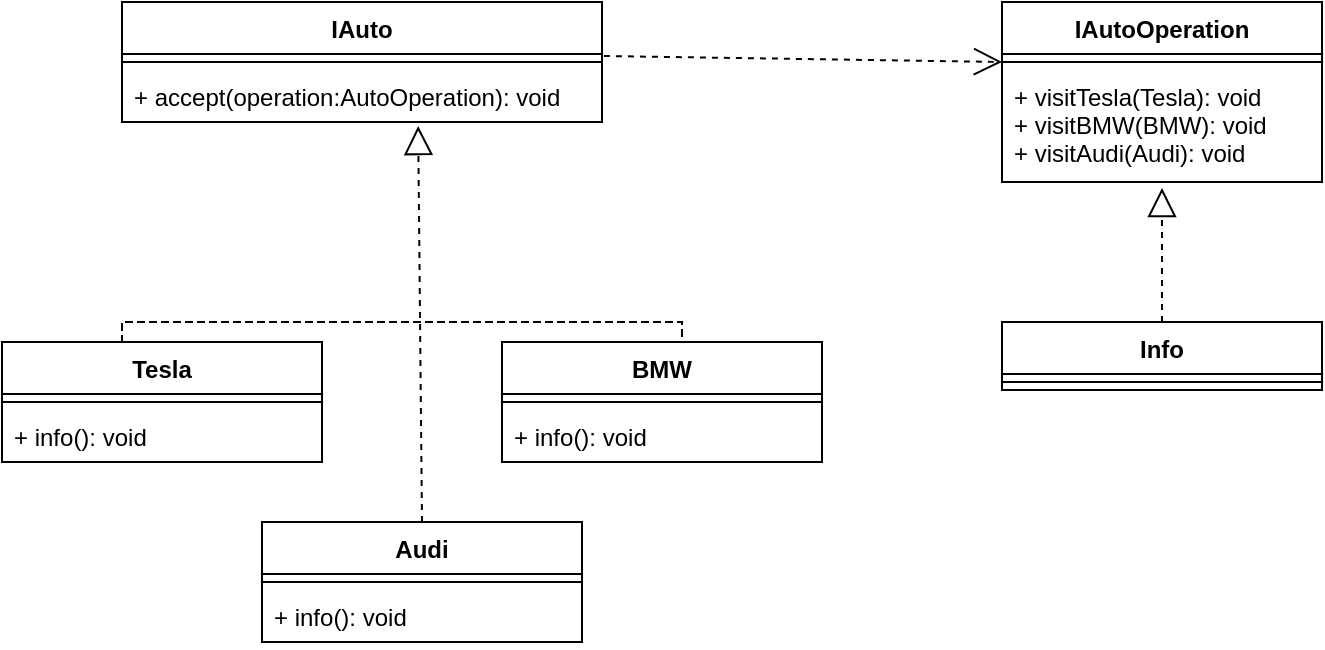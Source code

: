 <mxfile version="14.9.1" type="device"><diagram id="XEX8GdqOAOKDl8bTp3bf" name="Page-1"><mxGraphModel dx="782" dy="706" grid="1" gridSize="10" guides="1" tooltips="1" connect="1" arrows="1" fold="1" page="1" pageScale="1" pageWidth="827" pageHeight="1169" math="0" shadow="0"><root><mxCell id="0"/><mxCell id="1" parent="0"/><mxCell id="YWwydNuyM1WKt9wAnxeO-1" value="IAuto" style="swimlane;fontStyle=1;align=center;verticalAlign=top;childLayout=stackLayout;horizontal=1;startSize=26;horizontalStack=0;resizeParent=1;resizeParentMax=0;resizeLast=0;collapsible=1;marginBottom=0;" vertex="1" parent="1"><mxGeometry x="80" y="70" width="240" height="60" as="geometry"/></mxCell><mxCell id="YWwydNuyM1WKt9wAnxeO-3" value="" style="line;strokeWidth=1;fillColor=none;align=left;verticalAlign=middle;spacingTop=-1;spacingLeft=3;spacingRight=3;rotatable=0;labelPosition=right;points=[];portConstraint=eastwest;" vertex="1" parent="YWwydNuyM1WKt9wAnxeO-1"><mxGeometry y="26" width="240" height="8" as="geometry"/></mxCell><mxCell id="YWwydNuyM1WKt9wAnxeO-4" value="+ accept(operation:AutoOperation): void" style="text;strokeColor=none;fillColor=none;align=left;verticalAlign=top;spacingLeft=4;spacingRight=4;overflow=hidden;rotatable=0;points=[[0,0.5],[1,0.5]];portConstraint=eastwest;" vertex="1" parent="YWwydNuyM1WKt9wAnxeO-1"><mxGeometry y="34" width="240" height="26" as="geometry"/></mxCell><mxCell id="YWwydNuyM1WKt9wAnxeO-5" value="IAutoOperation" style="swimlane;fontStyle=1;align=center;verticalAlign=top;childLayout=stackLayout;horizontal=1;startSize=26;horizontalStack=0;resizeParent=1;resizeParentMax=0;resizeLast=0;collapsible=1;marginBottom=0;" vertex="1" parent="1"><mxGeometry x="520" y="70" width="160" height="90" as="geometry"/></mxCell><mxCell id="YWwydNuyM1WKt9wAnxeO-7" value="" style="line;strokeWidth=1;fillColor=none;align=left;verticalAlign=middle;spacingTop=-1;spacingLeft=3;spacingRight=3;rotatable=0;labelPosition=right;points=[];portConstraint=eastwest;" vertex="1" parent="YWwydNuyM1WKt9wAnxeO-5"><mxGeometry y="26" width="160" height="8" as="geometry"/></mxCell><mxCell id="YWwydNuyM1WKt9wAnxeO-8" value="+ visitTesla(Tesla): void&#10;+ visitBMW(BMW): void&#10;+ visitAudi(Audi): void" style="text;strokeColor=none;fillColor=none;align=left;verticalAlign=top;spacingLeft=4;spacingRight=4;overflow=hidden;rotatable=0;points=[[0,0.5],[1,0.5]];portConstraint=eastwest;" vertex="1" parent="YWwydNuyM1WKt9wAnxeO-5"><mxGeometry y="34" width="160" height="56" as="geometry"/></mxCell><mxCell id="YWwydNuyM1WKt9wAnxeO-9" value="Tesla" style="swimlane;fontStyle=1;align=center;verticalAlign=top;childLayout=stackLayout;horizontal=1;startSize=26;horizontalStack=0;resizeParent=1;resizeParentMax=0;resizeLast=0;collapsible=1;marginBottom=0;" vertex="1" parent="1"><mxGeometry x="20" y="240" width="160" height="60" as="geometry"/></mxCell><mxCell id="YWwydNuyM1WKt9wAnxeO-11" value="" style="line;strokeWidth=1;fillColor=none;align=left;verticalAlign=middle;spacingTop=-1;spacingLeft=3;spacingRight=3;rotatable=0;labelPosition=right;points=[];portConstraint=eastwest;" vertex="1" parent="YWwydNuyM1WKt9wAnxeO-9"><mxGeometry y="26" width="160" height="8" as="geometry"/></mxCell><mxCell id="YWwydNuyM1WKt9wAnxeO-12" value="+ info(): void" style="text;strokeColor=none;fillColor=none;align=left;verticalAlign=top;spacingLeft=4;spacingRight=4;overflow=hidden;rotatable=0;points=[[0,0.5],[1,0.5]];portConstraint=eastwest;" vertex="1" parent="YWwydNuyM1WKt9wAnxeO-9"><mxGeometry y="34" width="160" height="26" as="geometry"/></mxCell><mxCell id="YWwydNuyM1WKt9wAnxeO-13" value="BMW" style="swimlane;fontStyle=1;align=center;verticalAlign=top;childLayout=stackLayout;horizontal=1;startSize=26;horizontalStack=0;resizeParent=1;resizeParentMax=0;resizeLast=0;collapsible=1;marginBottom=0;" vertex="1" parent="1"><mxGeometry x="270" y="240" width="160" height="60" as="geometry"/></mxCell><mxCell id="YWwydNuyM1WKt9wAnxeO-14" value="" style="line;strokeWidth=1;fillColor=none;align=left;verticalAlign=middle;spacingTop=-1;spacingLeft=3;spacingRight=3;rotatable=0;labelPosition=right;points=[];portConstraint=eastwest;" vertex="1" parent="YWwydNuyM1WKt9wAnxeO-13"><mxGeometry y="26" width="160" height="8" as="geometry"/></mxCell><mxCell id="YWwydNuyM1WKt9wAnxeO-15" value="+ info(): void" style="text;strokeColor=none;fillColor=none;align=left;verticalAlign=top;spacingLeft=4;spacingRight=4;overflow=hidden;rotatable=0;points=[[0,0.5],[1,0.5]];portConstraint=eastwest;" vertex="1" parent="YWwydNuyM1WKt9wAnxeO-13"><mxGeometry y="34" width="160" height="26" as="geometry"/></mxCell><mxCell id="YWwydNuyM1WKt9wAnxeO-16" value="Audi" style="swimlane;fontStyle=1;align=center;verticalAlign=top;childLayout=stackLayout;horizontal=1;startSize=26;horizontalStack=0;resizeParent=1;resizeParentMax=0;resizeLast=0;collapsible=1;marginBottom=0;" vertex="1" parent="1"><mxGeometry x="150" y="330" width="160" height="60" as="geometry"/></mxCell><mxCell id="YWwydNuyM1WKt9wAnxeO-17" value="" style="line;strokeWidth=1;fillColor=none;align=left;verticalAlign=middle;spacingTop=-1;spacingLeft=3;spacingRight=3;rotatable=0;labelPosition=right;points=[];portConstraint=eastwest;" vertex="1" parent="YWwydNuyM1WKt9wAnxeO-16"><mxGeometry y="26" width="160" height="8" as="geometry"/></mxCell><mxCell id="YWwydNuyM1WKt9wAnxeO-18" value="+ info(): void" style="text;strokeColor=none;fillColor=none;align=left;verticalAlign=top;spacingLeft=4;spacingRight=4;overflow=hidden;rotatable=0;points=[[0,0.5],[1,0.5]];portConstraint=eastwest;" vertex="1" parent="YWwydNuyM1WKt9wAnxeO-16"><mxGeometry y="34" width="160" height="26" as="geometry"/></mxCell><mxCell id="YWwydNuyM1WKt9wAnxeO-19" value="Info" style="swimlane;fontStyle=1;align=center;verticalAlign=top;childLayout=stackLayout;horizontal=1;startSize=26;horizontalStack=0;resizeParent=1;resizeParentMax=0;resizeLast=0;collapsible=1;marginBottom=0;" vertex="1" parent="1"><mxGeometry x="520" y="230" width="160" height="34" as="geometry"/></mxCell><mxCell id="YWwydNuyM1WKt9wAnxeO-21" value="" style="line;strokeWidth=1;fillColor=none;align=left;verticalAlign=middle;spacingTop=-1;spacingLeft=3;spacingRight=3;rotatable=0;labelPosition=right;points=[];portConstraint=eastwest;" vertex="1" parent="YWwydNuyM1WKt9wAnxeO-19"><mxGeometry y="26" width="160" height="8" as="geometry"/></mxCell><mxCell id="YWwydNuyM1WKt9wAnxeO-23" value="" style="html=1;verticalAlign=bottom;startArrow=none;startFill=0;endArrow=open;startSize=8;exitX=1.004;exitY=0.125;exitDx=0;exitDy=0;exitPerimeter=0;endFill=0;endSize=12;dashed=1;" edge="1" parent="1" source="YWwydNuyM1WKt9wAnxeO-3"><mxGeometry x="1" y="20" width="60" relative="1" as="geometry"><mxPoint x="354" y="99.5" as="sourcePoint"/><mxPoint x="520" y="100" as="targetPoint"/><mxPoint as="offset"/></mxGeometry></mxCell><mxCell id="YWwydNuyM1WKt9wAnxeO-24" value="" style="html=1;verticalAlign=bottom;startArrow=none;startFill=0;endArrow=block;startSize=8;exitX=0.5;exitY=0;exitDx=0;exitDy=0;endFill=0;endSize=12;dashed=1;entryX=0.617;entryY=1.077;entryDx=0;entryDy=0;entryPerimeter=0;" edge="1" parent="1" source="YWwydNuyM1WKt9wAnxeO-16" target="YWwydNuyM1WKt9wAnxeO-4"><mxGeometry x="1" y="20" width="60" relative="1" as="geometry"><mxPoint x="330.96" y="107" as="sourcePoint"/><mxPoint x="230" y="140" as="targetPoint"/><mxPoint as="offset"/></mxGeometry></mxCell><mxCell id="YWwydNuyM1WKt9wAnxeO-25" value="" style="shape=partialRectangle;whiteSpace=wrap;html=1;bottom=1;right=1;left=1;top=0;fillColor=none;routingCenterX=-0.5;direction=west;dashed=1;" vertex="1" parent="1"><mxGeometry x="80" y="230" width="280" height="10" as="geometry"/></mxCell><mxCell id="YWwydNuyM1WKt9wAnxeO-26" value="" style="html=1;verticalAlign=bottom;startArrow=none;startFill=0;endArrow=block;startSize=8;exitX=0.5;exitY=0;exitDx=0;exitDy=0;endFill=0;endSize=12;dashed=1;entryX=0.5;entryY=1.054;entryDx=0;entryDy=0;entryPerimeter=0;" edge="1" parent="1" source="YWwydNuyM1WKt9wAnxeO-19" target="YWwydNuyM1WKt9wAnxeO-8"><mxGeometry x="1" y="20" width="60" relative="1" as="geometry"><mxPoint x="330.96" y="107" as="sourcePoint"/><mxPoint x="530" y="110" as="targetPoint"/><mxPoint as="offset"/></mxGeometry></mxCell></root></mxGraphModel></diagram></mxfile>